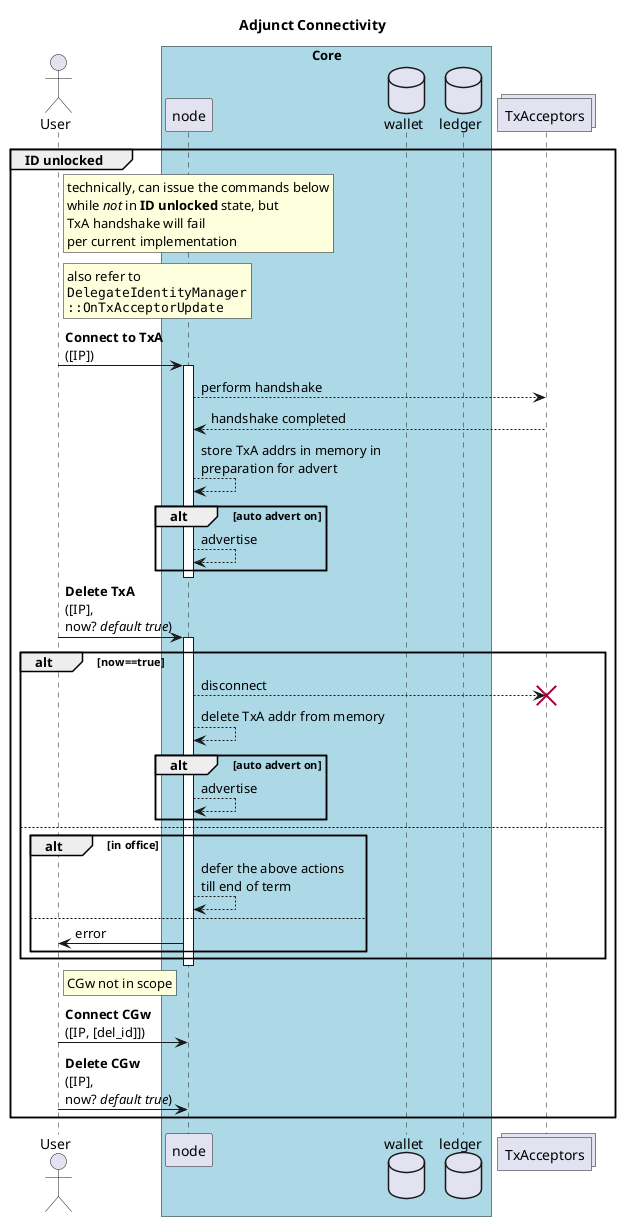 @startuml

Title Adjunct Connectivity

actor User
box "Core" #LightBlue
    participant node
    database wallet
    database ledger
end box
collections txa as "TxAcceptors"

group ID unlocked

    rnote right of User
        technically, can issue the commands below
        while //not// in **ID unlocked** state, but
        TxA handshake will fail
        per current implementation
    endrnote

    rnote right of User
        also refer to
        ""DelegateIdentityManager""
        ""::OnTxAcceptorUpdate""
    endrnote

    User -> node : **Connect to TxA**\n([IP])
    activate node
    node --> txa : perform handshake
    txa --> node : handshake completed
    node --> node : store TxA addrs in memory in\npreparation for advert
    alt auto advert on
        node --> node : advertise
    end

    deactivate node

    User -> node : **Delete TxA**\n([IP],\nnow? //default true//)
    activate node
    alt now==true
        node --> txa !! : disconnect
        node --> node : delete TxA addr from memory
        alt auto advert on
            node --> node : advertise
        end
    else
        alt in office
            node --> node : defer the above actions\ntill end of term
        else
            node -> User : error
        end
    end

    deactivate node

    rnote right of User
        CGw not in scope
    endrnote
    User -> node : **Connect CGw**\n([IP, [del_id]])
    User -> node : **Delete CGw**\n([IP],\nnow? //default true//)

end

@enduml
